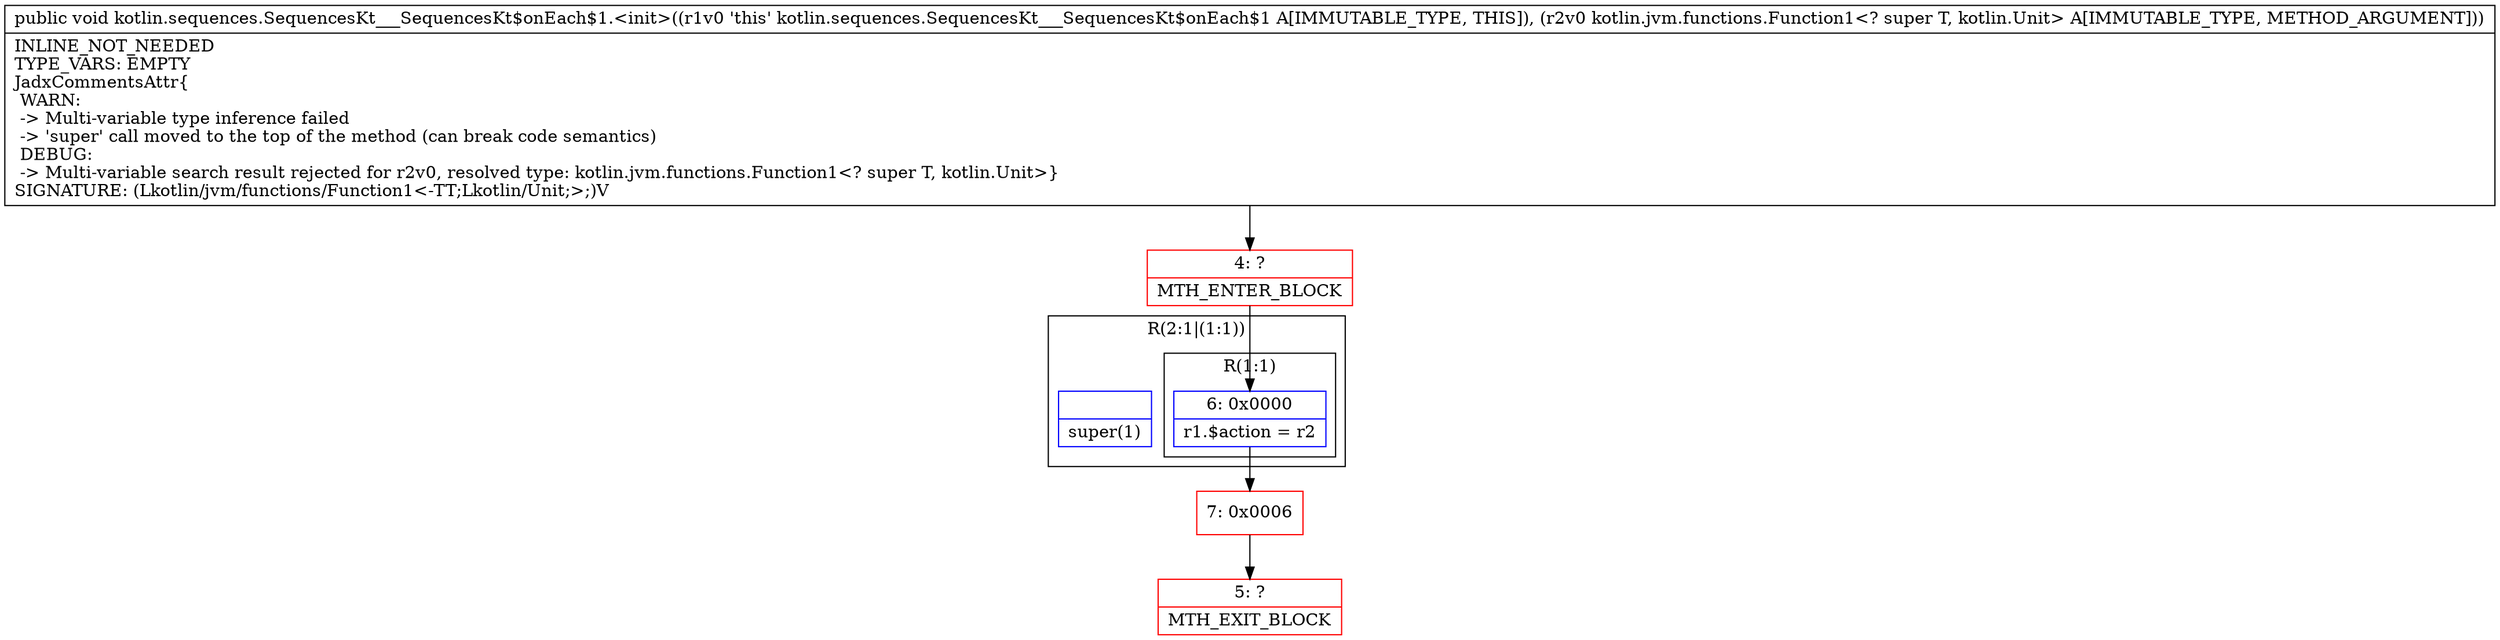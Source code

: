 digraph "CFG forkotlin.sequences.SequencesKt___SequencesKt$onEach$1.\<init\>(Lkotlin\/jvm\/functions\/Function1;)V" {
subgraph cluster_Region_580269185 {
label = "R(2:1|(1:1))";
node [shape=record,color=blue];
Node_InsnContainer_308261319 [shape=record,label="{|super(1)\l}"];
subgraph cluster_Region_917243078 {
label = "R(1:1)";
node [shape=record,color=blue];
Node_6 [shape=record,label="{6\:\ 0x0000|r1.$action = r2\l}"];
}
}
Node_4 [shape=record,color=red,label="{4\:\ ?|MTH_ENTER_BLOCK\l}"];
Node_7 [shape=record,color=red,label="{7\:\ 0x0006}"];
Node_5 [shape=record,color=red,label="{5\:\ ?|MTH_EXIT_BLOCK\l}"];
MethodNode[shape=record,label="{public void kotlin.sequences.SequencesKt___SequencesKt$onEach$1.\<init\>((r1v0 'this' kotlin.sequences.SequencesKt___SequencesKt$onEach$1 A[IMMUTABLE_TYPE, THIS]), (r2v0 kotlin.jvm.functions.Function1\<? super T, kotlin.Unit\> A[IMMUTABLE_TYPE, METHOD_ARGUMENT]))  | INLINE_NOT_NEEDED\lTYPE_VARS: EMPTY\lJadxCommentsAttr\{\l WARN: \l \-\> Multi\-variable type inference failed\l \-\> 'super' call moved to the top of the method (can break code semantics)\l DEBUG: \l \-\> Multi\-variable search result rejected for r2v0, resolved type: kotlin.jvm.functions.Function1\<? super T, kotlin.Unit\>\}\lSIGNATURE: (Lkotlin\/jvm\/functions\/Function1\<\-TT;Lkotlin\/Unit;\>;)V\l}"];
MethodNode -> Node_4;Node_6 -> Node_7;
Node_4 -> Node_6;
Node_7 -> Node_5;
}

